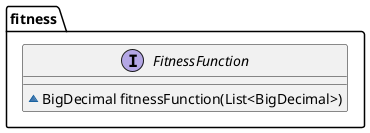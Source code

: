 @startuml
interface fitness.FitnessFunction {
~ BigDecimal fitnessFunction(List<BigDecimal>)
}

@enduml
